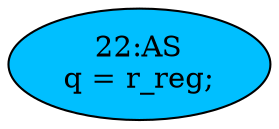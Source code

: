 strict digraph "" {
	node [label="\N"];
	"22:AS"	[ast="<pyverilog.vparser.ast.Assign object at 0x7fb179359110>",
		def_var="['q']",
		fillcolor=deepskyblue,
		label="22:AS
q = r_reg;",
		statements="[]",
		style=filled,
		typ=Assign,
		use_var="['r_reg']"];
}
